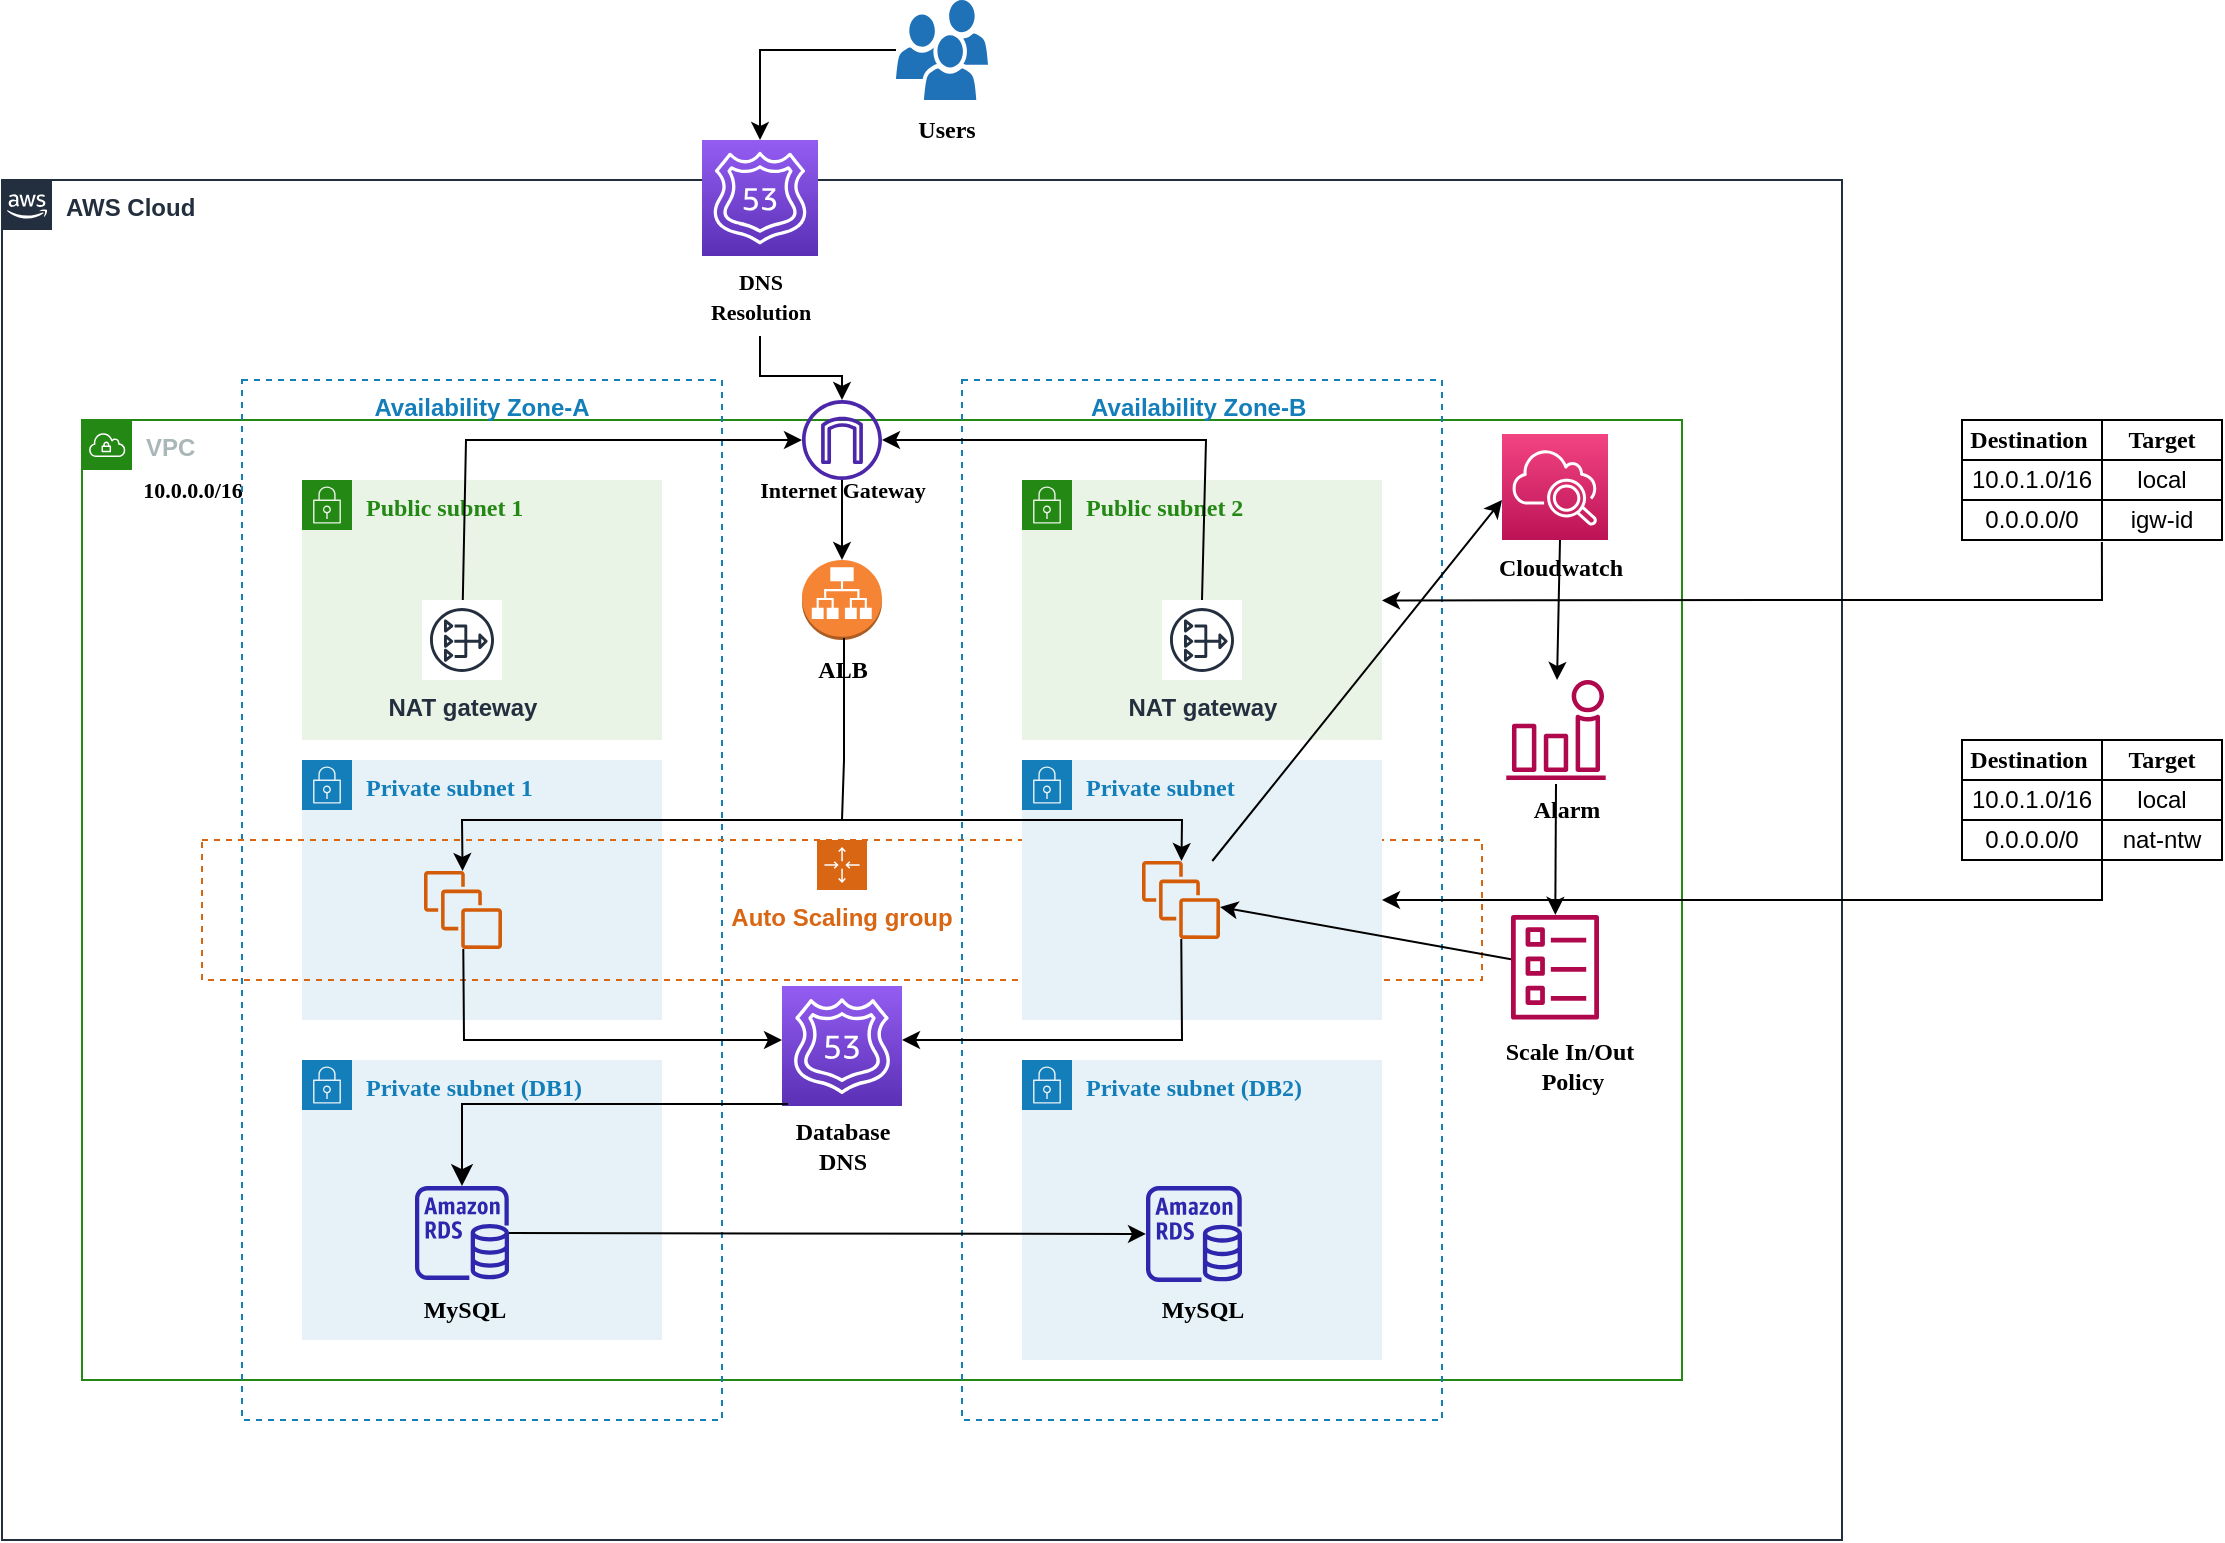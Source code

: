 <mxfile version="21.1.8" type="github">
  <diagram name="Page-1" id="8JGOmtCprbF5gdT7uRdH">
    <mxGraphModel dx="1120" dy="456" grid="1" gridSize="10" guides="1" tooltips="1" connect="0" arrows="1" fold="1" page="0" pageScale="1" pageWidth="1100" pageHeight="850" background="none" math="0" shadow="0">
      <root>
        <mxCell id="0" />
        <mxCell id="1" parent="0" />
        <mxCell id="fCs8iuJNnD6mWQEemUGZ-9" value="&lt;b&gt;AWS Cloud&lt;/b&gt;" style="points=[[0,0],[0.25,0],[0.5,0],[0.75,0],[1,0],[1,0.25],[1,0.5],[1,0.75],[1,1],[0.75,1],[0.5,1],[0.25,1],[0,1],[0,0.75],[0,0.5],[0,0.25]];outlineConnect=0;gradientColor=none;html=1;whiteSpace=wrap;fontSize=12;fontStyle=0;container=1;pointerEvents=0;collapsible=0;recursiveResize=0;shape=mxgraph.aws4.group;grIcon=mxgraph.aws4.group_aws_cloud_alt;strokeColor=#232F3E;fillColor=none;verticalAlign=top;align=left;spacingLeft=30;fontColor=#232F3E;dashed=0;" parent="1" vertex="1">
          <mxGeometry x="80" y="120" width="920" height="680" as="geometry" />
        </mxCell>
        <mxCell id="fCs8iuJNnD6mWQEemUGZ-10" value="" style="sketch=0;points=[[0,0,0],[0.25,0,0],[0.5,0,0],[0.75,0,0],[1,0,0],[0,1,0],[0.25,1,0],[0.5,1,0],[0.75,1,0],[1,1,0],[0,0.25,0],[0,0.5,0],[0,0.75,0],[1,0.25,0],[1,0.5,0],[1,0.75,0]];outlineConnect=0;fontColor=#232F3E;gradientColor=#945DF2;gradientDirection=north;fillColor=#5A30B5;strokeColor=#ffffff;dashed=0;verticalLabelPosition=bottom;verticalAlign=top;align=center;html=1;fontSize=12;fontStyle=0;aspect=fixed;shape=mxgraph.aws4.resourceIcon;resIcon=mxgraph.aws4.route_53;" parent="fCs8iuJNnD6mWQEemUGZ-9" vertex="1">
          <mxGeometry x="350" y="-20" width="58" height="58" as="geometry" />
        </mxCell>
        <mxCell id="fCs8iuJNnD6mWQEemUGZ-27" value="" style="edgeStyle=orthogonalEdgeStyle;rounded=0;orthogonalLoop=1;jettySize=auto;html=1;" parent="fCs8iuJNnD6mWQEemUGZ-9" source="fCs8iuJNnD6mWQEemUGZ-11" target="fCs8iuJNnD6mWQEemUGZ-18" edge="1">
          <mxGeometry relative="1" as="geometry" />
        </mxCell>
        <mxCell id="fCs8iuJNnD6mWQEemUGZ-11" value="&lt;font style=&quot;font-size: 11px;&quot; face=&quot;Times New Roman&quot;&gt;&lt;b&gt;DNS&lt;br&gt;Resolution&lt;/b&gt;&lt;/font&gt;" style="text;html=1;align=center;verticalAlign=middle;resizable=0;points=[];autosize=1;strokeColor=none;fillColor=none;" parent="fCs8iuJNnD6mWQEemUGZ-9" vertex="1">
          <mxGeometry x="344" y="38" width="70" height="40" as="geometry" />
        </mxCell>
        <mxCell id="fCs8iuJNnD6mWQEemUGZ-12" value="&lt;b&gt;VPC&lt;/b&gt;" style="points=[[0,0],[0.25,0],[0.5,0],[0.75,0],[1,0],[1,0.25],[1,0.5],[1,0.75],[1,1],[0.75,1],[0.5,1],[0.25,1],[0,1],[0,0.75],[0,0.5],[0,0.25]];outlineConnect=0;gradientColor=none;html=1;whiteSpace=wrap;fontSize=12;fontStyle=0;container=1;pointerEvents=0;collapsible=0;recursiveResize=0;shape=mxgraph.aws4.group;grIcon=mxgraph.aws4.group_vpc;strokeColor=#248814;fillColor=none;verticalAlign=top;align=left;spacingLeft=30;fontColor=#AAB7B8;dashed=0;" parent="fCs8iuJNnD6mWQEemUGZ-9" vertex="1">
          <mxGeometry x="40" y="120" width="800" height="480" as="geometry" />
        </mxCell>
        <mxCell id="fCs8iuJNnD6mWQEemUGZ-13" value="&lt;font style=&quot;font-size: 11px;&quot; face=&quot;Times New Roman&quot;&gt;&lt;b&gt;10.0.0.0/16&lt;/b&gt;&lt;/font&gt;" style="text;html=1;align=center;verticalAlign=middle;resizable=0;points=[];autosize=1;strokeColor=none;fillColor=none;" parent="fCs8iuJNnD6mWQEemUGZ-12" vertex="1">
          <mxGeometry x="20" y="20" width="70" height="30" as="geometry" />
        </mxCell>
        <mxCell id="fCs8iuJNnD6mWQEemUGZ-23" value="&lt;font style=&quot;font-size: 11px;&quot; face=&quot;Times New Roman&quot;&gt;&lt;b&gt;Internet Gateway&lt;/b&gt;&lt;/font&gt;" style="text;html=1;align=center;verticalAlign=middle;resizable=0;points=[];autosize=1;strokeColor=none;fillColor=none;" parent="fCs8iuJNnD6mWQEemUGZ-12" vertex="1">
          <mxGeometry x="325" y="20" width="110" height="30" as="geometry" />
        </mxCell>
        <mxCell id="fCs8iuJNnD6mWQEemUGZ-24" value="&lt;b&gt;Availability Zone-A&lt;/b&gt;" style="fillColor=none;strokeColor=#147EBA;dashed=1;verticalAlign=top;fontStyle=0;fontColor=#147EBA;whiteSpace=wrap;html=1;" parent="fCs8iuJNnD6mWQEemUGZ-12" vertex="1">
          <mxGeometry x="80" y="-20" width="240" height="520" as="geometry" />
        </mxCell>
        <mxCell id="fCs8iuJNnD6mWQEemUGZ-18" value="" style="sketch=0;outlineConnect=0;fontColor=#232F3E;gradientColor=none;fillColor=#4D27AA;strokeColor=none;dashed=0;verticalLabelPosition=bottom;verticalAlign=top;align=center;html=1;fontSize=12;fontStyle=0;aspect=fixed;pointerEvents=1;shape=mxgraph.aws4.internet_gateway;" parent="fCs8iuJNnD6mWQEemUGZ-12" vertex="1">
          <mxGeometry x="360" y="-10" width="40" height="40" as="geometry" />
        </mxCell>
        <mxCell id="gvYNi_UCrCvsKIcEG4fX-1" value="&lt;font style=&quot;font-size: 12px;&quot; face=&quot;Times New Roman&quot;&gt;&lt;b&gt;Public subnet 1&lt;/b&gt;&lt;/font&gt;" style="points=[[0,0],[0.25,0],[0.5,0],[0.75,0],[1,0],[1,0.25],[1,0.5],[1,0.75],[1,1],[0.75,1],[0.5,1],[0.25,1],[0,1],[0,0.75],[0,0.5],[0,0.25]];outlineConnect=0;gradientColor=none;html=1;whiteSpace=wrap;fontSize=12;fontStyle=0;container=1;pointerEvents=0;collapsible=0;recursiveResize=0;shape=mxgraph.aws4.group;grIcon=mxgraph.aws4.group_security_group;grStroke=0;strokeColor=#248814;fillColor=#E9F3E6;verticalAlign=top;align=left;spacingLeft=30;fontColor=#248814;dashed=0;" vertex="1" parent="fCs8iuJNnD6mWQEemUGZ-12">
          <mxGeometry x="110" y="30" width="180" height="130" as="geometry" />
        </mxCell>
        <mxCell id="gvYNi_UCrCvsKIcEG4fX-3" value="&lt;font face=&quot;Times New Roman&quot;&gt;&lt;b&gt;Private subnet 1&lt;/b&gt;&lt;/font&gt;" style="points=[[0,0],[0.25,0],[0.5,0],[0.75,0],[1,0],[1,0.25],[1,0.5],[1,0.75],[1,1],[0.75,1],[0.5,1],[0.25,1],[0,1],[0,0.75],[0,0.5],[0,0.25]];outlineConnect=0;gradientColor=none;html=1;whiteSpace=wrap;fontSize=12;fontStyle=0;container=1;pointerEvents=0;collapsible=0;recursiveResize=0;shape=mxgraph.aws4.group;grIcon=mxgraph.aws4.group_security_group;grStroke=0;strokeColor=#147EBA;fillColor=#E6F2F8;verticalAlign=top;align=left;spacingLeft=30;fontColor=#147EBA;dashed=0;" vertex="1" parent="fCs8iuJNnD6mWQEemUGZ-12">
          <mxGeometry x="110" y="170" width="180" height="130" as="geometry" />
        </mxCell>
        <mxCell id="gvYNi_UCrCvsKIcEG4fX-5" value="&lt;font face=&quot;Times New Roman&quot;&gt;&lt;b&gt;Private subnet (DB1)&lt;/b&gt;&lt;/font&gt;" style="points=[[0,0],[0.25,0],[0.5,0],[0.75,0],[1,0],[1,0.25],[1,0.5],[1,0.75],[1,1],[0.75,1],[0.5,1],[0.25,1],[0,1],[0,0.75],[0,0.5],[0,0.25]];outlineConnect=0;gradientColor=none;html=1;whiteSpace=wrap;fontSize=12;fontStyle=0;container=1;pointerEvents=0;collapsible=0;recursiveResize=0;shape=mxgraph.aws4.group;grIcon=mxgraph.aws4.group_security_group;grStroke=0;strokeColor=#147EBA;fillColor=#E6F2F8;verticalAlign=top;align=left;spacingLeft=30;fontColor=#147EBA;dashed=0;" vertex="1" parent="fCs8iuJNnD6mWQEemUGZ-12">
          <mxGeometry x="110" y="320" width="180" height="140" as="geometry" />
        </mxCell>
        <mxCell id="gvYNi_UCrCvsKIcEG4fX-105" value="" style="sketch=0;outlineConnect=0;fontColor=#232F3E;gradientColor=none;fillColor=#2E27AD;strokeColor=none;dashed=0;verticalLabelPosition=bottom;verticalAlign=top;align=center;html=1;fontSize=12;fontStyle=0;aspect=fixed;pointerEvents=1;shape=mxgraph.aws4.rds_instance;" vertex="1" parent="gvYNi_UCrCvsKIcEG4fX-5">
          <mxGeometry x="56.5" y="63" width="47" height="47" as="geometry" />
        </mxCell>
        <mxCell id="gvYNi_UCrCvsKIcEG4fX-108" value="&lt;b&gt;&lt;font face=&quot;Times New Roman&quot;&gt;MySQL&lt;/font&gt;&lt;/b&gt;" style="text;html=1;align=center;verticalAlign=middle;resizable=0;points=[];autosize=1;strokeColor=none;fillColor=none;" vertex="1" parent="gvYNi_UCrCvsKIcEG4fX-5">
          <mxGeometry x="50.5" y="110" width="60" height="30" as="geometry" />
        </mxCell>
        <mxCell id="gvYNi_UCrCvsKIcEG4fX-43" value="" style="edgeStyle=none;orthogonalLoop=1;jettySize=auto;html=1;rounded=0;entryX=0;entryY=0.5;entryDx=0;entryDy=0;entryPerimeter=0;" edge="1" parent="fCs8iuJNnD6mWQEemUGZ-12" source="gvYNi_UCrCvsKIcEG4fX-46" target="fCs8iuJNnD6mWQEemUGZ-18">
          <mxGeometry width="100" relative="1" as="geometry">
            <mxPoint x="300" y="10" as="sourcePoint" />
            <mxPoint x="192.25" y="90" as="targetPoint" />
            <Array as="points">
              <mxPoint x="192" y="10" />
            </Array>
          </mxGeometry>
        </mxCell>
        <mxCell id="gvYNi_UCrCvsKIcEG4fX-46" value="&lt;b&gt;NAT gateway&lt;/b&gt;" style="sketch=0;outlineConnect=0;fontColor=#232F3E;gradientColor=none;strokeColor=#232F3E;fillColor=#ffffff;dashed=0;verticalLabelPosition=bottom;verticalAlign=top;align=center;html=1;fontSize=12;fontStyle=0;aspect=fixed;shape=mxgraph.aws4.resourceIcon;resIcon=mxgraph.aws4.nat_gateway;" vertex="1" parent="fCs8iuJNnD6mWQEemUGZ-12">
          <mxGeometry x="170" y="90" width="40" height="40" as="geometry" />
        </mxCell>
        <mxCell id="gvYNi_UCrCvsKIcEG4fX-68" value="" style="outlineConnect=0;dashed=0;verticalLabelPosition=bottom;verticalAlign=top;align=center;html=1;shape=mxgraph.aws3.application_load_balancer;fillColor=#F58534;gradientColor=none;" vertex="1" parent="fCs8iuJNnD6mWQEemUGZ-12">
          <mxGeometry x="360" y="70" width="40" height="40" as="geometry" />
        </mxCell>
        <mxCell id="gvYNi_UCrCvsKIcEG4fX-71" value="" style="sketch=0;outlineConnect=0;fontColor=#232F3E;gradientColor=none;fillColor=#D45B07;strokeColor=none;dashed=0;verticalLabelPosition=bottom;verticalAlign=top;align=center;html=1;fontSize=12;fontStyle=0;aspect=fixed;pointerEvents=1;shape=mxgraph.aws4.instances;" vertex="1" parent="fCs8iuJNnD6mWQEemUGZ-12">
          <mxGeometry x="171" y="225.5" width="39" height="39" as="geometry" />
        </mxCell>
        <mxCell id="gvYNi_UCrCvsKIcEG4fX-76" value="&lt;b&gt;Auto Scaling group&lt;/b&gt;" style="points=[[0,0],[0.25,0],[0.5,0],[0.75,0],[1,0],[1,0.25],[1,0.5],[1,0.75],[1,1],[0.75,1],[0.5,1],[0.25,1],[0,1],[0,0.75],[0,0.5],[0,0.25]];outlineConnect=0;gradientColor=none;html=1;whiteSpace=wrap;fontSize=12;fontStyle=0;container=1;pointerEvents=0;collapsible=0;recursiveResize=0;shape=mxgraph.aws4.groupCenter;grIcon=mxgraph.aws4.group_auto_scaling_group;grStroke=1;strokeColor=#D86613;fillColor=none;verticalAlign=top;align=center;fontColor=#D86613;dashed=1;spacingTop=25;" vertex="1" parent="fCs8iuJNnD6mWQEemUGZ-12">
          <mxGeometry x="60" y="210" width="640" height="70" as="geometry" />
        </mxCell>
        <mxCell id="gvYNi_UCrCvsKIcEG4fX-82" value="" style="edgeStyle=none;orthogonalLoop=1;jettySize=auto;html=1;rounded=0;exitX=0.52;exitY=-0.033;exitDx=0;exitDy=0;exitPerimeter=0;" edge="1" parent="fCs8iuJNnD6mWQEemUGZ-12" source="gvYNi_UCrCvsKIcEG4fX-83" target="gvYNi_UCrCvsKIcEG4fX-71">
          <mxGeometry width="100" relative="1" as="geometry">
            <mxPoint x="320" y="170" as="sourcePoint" />
            <mxPoint x="420" y="170" as="targetPoint" />
            <Array as="points">
              <mxPoint x="381" y="170" />
              <mxPoint x="380" y="200" />
              <mxPoint x="190" y="200" />
            </Array>
          </mxGeometry>
        </mxCell>
        <mxCell id="gvYNi_UCrCvsKIcEG4fX-83" value="&lt;b&gt;&lt;font face=&quot;Times New Roman&quot;&gt;ALB&lt;/font&gt;&lt;/b&gt;" style="text;html=1;align=center;verticalAlign=middle;resizable=0;points=[];autosize=1;strokeColor=none;fillColor=none;" vertex="1" parent="fCs8iuJNnD6mWQEemUGZ-12">
          <mxGeometry x="355" y="110" width="50" height="30" as="geometry" />
        </mxCell>
        <mxCell id="gvYNi_UCrCvsKIcEG4fX-86" value="" style="sketch=0;points=[[0,0,0],[0.25,0,0],[0.5,0,0],[0.75,0,0],[1,0,0],[0,1,0],[0.25,1,0],[0.5,1,0],[0.75,1,0],[1,1,0],[0,0.25,0],[0,0.5,0],[0,0.75,0],[1,0.25,0],[1,0.5,0],[1,0.75,0]];points=[[0,0,0],[0.25,0,0],[0.5,0,0],[0.75,0,0],[1,0,0],[0,1,0],[0.25,1,0],[0.5,1,0],[0.75,1,0],[1,1,0],[0,0.25,0],[0,0.5,0],[0,0.75,0],[1,0.25,0],[1,0.5,0],[1,0.75,0]];outlineConnect=0;fontColor=#232F3E;gradientColor=#F34482;gradientDirection=north;fillColor=#BC1356;strokeColor=#ffffff;dashed=0;verticalLabelPosition=bottom;verticalAlign=top;align=center;html=1;fontSize=12;fontStyle=0;aspect=fixed;shape=mxgraph.aws4.resourceIcon;resIcon=mxgraph.aws4.cloudwatch_2;" vertex="1" parent="fCs8iuJNnD6mWQEemUGZ-12">
          <mxGeometry x="710" y="7" width="53" height="53" as="geometry" />
        </mxCell>
        <mxCell id="gvYNi_UCrCvsKIcEG4fX-87" value="" style="sketch=0;outlineConnect=0;fontColor=#232F3E;gradientColor=none;fillColor=#B0084D;strokeColor=none;dashed=0;verticalLabelPosition=bottom;verticalAlign=top;align=center;html=1;fontSize=12;fontStyle=0;aspect=fixed;pointerEvents=1;shape=mxgraph.aws4.alarm;" vertex="1" parent="fCs8iuJNnD6mWQEemUGZ-12">
          <mxGeometry x="712" y="130" width="50" height="50" as="geometry" />
        </mxCell>
        <mxCell id="gvYNi_UCrCvsKIcEG4fX-88" value="&lt;b&gt;&lt;font face=&quot;Times New Roman&quot;&gt;Cloudwatch&lt;/font&gt;&lt;/b&gt;" style="text;html=1;align=center;verticalAlign=middle;resizable=0;points=[];autosize=1;strokeColor=none;fillColor=none;" vertex="1" parent="fCs8iuJNnD6mWQEemUGZ-12">
          <mxGeometry x="694" y="59" width="90" height="30" as="geometry" />
        </mxCell>
        <mxCell id="gvYNi_UCrCvsKIcEG4fX-89" value="" style="sketch=0;outlineConnect=0;fontColor=#232F3E;gradientColor=none;fillColor=#B0084D;strokeColor=none;dashed=0;verticalLabelPosition=bottom;verticalAlign=top;align=center;html=1;fontSize=12;fontStyle=0;aspect=fixed;pointerEvents=1;shape=mxgraph.aws4.template;" vertex="1" parent="fCs8iuJNnD6mWQEemUGZ-12">
          <mxGeometry x="714.5" y="247.2" width="44" height="52.8" as="geometry" />
        </mxCell>
        <mxCell id="gvYNi_UCrCvsKIcEG4fX-90" value="&lt;font face=&quot;Times New Roman&quot;&gt;&lt;b&gt;Alarm&lt;/b&gt;&lt;/font&gt;" style="text;html=1;align=center;verticalAlign=middle;resizable=0;points=[];autosize=1;strokeColor=none;fillColor=none;" vertex="1" parent="fCs8iuJNnD6mWQEemUGZ-12">
          <mxGeometry x="712" y="180" width="60" height="30" as="geometry" />
        </mxCell>
        <mxCell id="gvYNi_UCrCvsKIcEG4fX-91" value="&lt;b&gt;&lt;font face=&quot;Times New Roman&quot;&gt;Scale In/Out&amp;nbsp;&lt;br&gt;Policy&lt;/font&gt;&lt;/b&gt;" style="text;html=1;align=center;verticalAlign=middle;resizable=0;points=[];autosize=1;strokeColor=none;fillColor=none;" vertex="1" parent="fCs8iuJNnD6mWQEemUGZ-12">
          <mxGeometry x="700" y="303" width="90" height="40" as="geometry" />
        </mxCell>
        <mxCell id="gvYNi_UCrCvsKIcEG4fX-95" value="" style="edgeStyle=none;orthogonalLoop=1;jettySize=auto;html=1;rounded=0;" edge="1" parent="fCs8iuJNnD6mWQEemUGZ-12" target="gvYNi_UCrCvsKIcEG4fX-87">
          <mxGeometry width="100" relative="1" as="geometry">
            <mxPoint x="739" y="60" as="sourcePoint" />
            <mxPoint x="790" y="110" as="targetPoint" />
            <Array as="points" />
          </mxGeometry>
        </mxCell>
        <mxCell id="gvYNi_UCrCvsKIcEG4fX-96" value="" style="edgeStyle=none;orthogonalLoop=1;jettySize=auto;html=1;rounded=0;exitX=0.5;exitY=1.04;exitDx=0;exitDy=0;exitPerimeter=0;" edge="1" parent="fCs8iuJNnD6mWQEemUGZ-12" source="gvYNi_UCrCvsKIcEG4fX-87" target="gvYNi_UCrCvsKIcEG4fX-89">
          <mxGeometry width="100" relative="1" as="geometry">
            <mxPoint x="740" y="220" as="sourcePoint" />
            <mxPoint x="840" y="220" as="targetPoint" />
            <Array as="points" />
          </mxGeometry>
        </mxCell>
        <mxCell id="gvYNi_UCrCvsKIcEG4fX-99" value="" style="sketch=0;points=[[0,0,0],[0.25,0,0],[0.5,0,0],[0.75,0,0],[1,0,0],[0,1,0],[0.25,1,0],[0.5,1,0],[0.75,1,0],[1,1,0],[0,0.25,0],[0,0.5,0],[0,0.75,0],[1,0.25,0],[1,0.5,0],[1,0.75,0]];outlineConnect=0;fontColor=#232F3E;gradientColor=#945DF2;gradientDirection=north;fillColor=#5A30B5;strokeColor=#ffffff;dashed=0;verticalLabelPosition=bottom;verticalAlign=top;align=center;html=1;fontSize=12;fontStyle=0;aspect=fixed;shape=mxgraph.aws4.resourceIcon;resIcon=mxgraph.aws4.route_53;" vertex="1" parent="fCs8iuJNnD6mWQEemUGZ-12">
          <mxGeometry x="350" y="283" width="60" height="60" as="geometry" />
        </mxCell>
        <mxCell id="gvYNi_UCrCvsKIcEG4fX-103" value="&lt;b&gt;&lt;font face=&quot;Times New Roman&quot;&gt;Database&lt;br&gt;DNS&lt;/font&gt;&lt;/b&gt;" style="text;html=1;align=center;verticalAlign=middle;resizable=0;points=[];autosize=1;strokeColor=none;fillColor=none;" vertex="1" parent="fCs8iuJNnD6mWQEemUGZ-12">
          <mxGeometry x="345" y="343" width="70" height="40" as="geometry" />
        </mxCell>
        <mxCell id="gvYNi_UCrCvsKIcEG4fX-106" value="" style="edgeStyle=segmentEdgeStyle;endArrow=classic;html=1;curved=0;rounded=0;endSize=8;startSize=8;sourcePerimeterSpacing=0;targetPerimeterSpacing=0;exitX=0.114;exitY=-0.025;exitDx=0;exitDy=0;exitPerimeter=0;" edge="1" parent="fCs8iuJNnD6mWQEemUGZ-12" source="gvYNi_UCrCvsKIcEG4fX-103" target="gvYNi_UCrCvsKIcEG4fX-105">
          <mxGeometry width="100" relative="1" as="geometry">
            <mxPoint x="290" y="320" as="sourcePoint" />
            <mxPoint x="390" y="360" as="targetPoint" />
            <Array as="points" />
          </mxGeometry>
        </mxCell>
        <mxCell id="gvYNi_UCrCvsKIcEG4fX-48" value="&lt;b&gt;Availability Zone-B&amp;nbsp;&lt;/b&gt;" style="fillColor=none;strokeColor=#147EBA;dashed=1;verticalAlign=top;fontStyle=0;fontColor=#147EBA;whiteSpace=wrap;html=1;" vertex="1" parent="fCs8iuJNnD6mWQEemUGZ-9">
          <mxGeometry x="480" y="100" width="240" height="520" as="geometry" />
        </mxCell>
        <mxCell id="gvYNi_UCrCvsKIcEG4fX-60" value="&lt;font style=&quot;font-size: 12px;&quot; face=&quot;Times New Roman&quot;&gt;&lt;b&gt;Public subnet 2&lt;/b&gt;&lt;/font&gt;" style="points=[[0,0],[0.25,0],[0.5,0],[0.75,0],[1,0],[1,0.25],[1,0.5],[1,0.75],[1,1],[0.75,1],[0.5,1],[0.25,1],[0,1],[0,0.75],[0,0.5],[0,0.25]];outlineConnect=0;gradientColor=none;html=1;whiteSpace=wrap;fontSize=12;fontStyle=0;container=1;pointerEvents=0;collapsible=0;recursiveResize=0;shape=mxgraph.aws4.group;grIcon=mxgraph.aws4.group_security_group;grStroke=0;strokeColor=#248814;fillColor=#E9F3E6;verticalAlign=top;align=left;spacingLeft=30;fontColor=#248814;dashed=0;" vertex="1" parent="fCs8iuJNnD6mWQEemUGZ-9">
          <mxGeometry x="510" y="150" width="180" height="130" as="geometry" />
        </mxCell>
        <mxCell id="gvYNi_UCrCvsKIcEG4fX-62" value="&lt;font face=&quot;Times New Roman&quot;&gt;&lt;b&gt;Private subnet (DB2)&lt;/b&gt;&lt;/font&gt;" style="points=[[0,0],[0.25,0],[0.5,0],[0.75,0],[1,0],[1,0.25],[1,0.5],[1,0.75],[1,1],[0.75,1],[0.5,1],[0.25,1],[0,1],[0,0.75],[0,0.5],[0,0.25]];outlineConnect=0;gradientColor=none;html=1;whiteSpace=wrap;fontSize=12;fontStyle=0;container=1;pointerEvents=0;collapsible=0;recursiveResize=0;shape=mxgraph.aws4.group;grIcon=mxgraph.aws4.group_security_group;grStroke=0;strokeColor=#147EBA;fillColor=#E6F2F8;verticalAlign=top;align=left;spacingLeft=30;fontColor=#147EBA;dashed=0;" vertex="1" parent="fCs8iuJNnD6mWQEemUGZ-9">
          <mxGeometry x="510" y="440" width="180" height="150" as="geometry" />
        </mxCell>
        <mxCell id="gvYNi_UCrCvsKIcEG4fX-104" value="" style="sketch=0;outlineConnect=0;fontColor=#232F3E;gradientColor=none;fillColor=#2E27AD;strokeColor=none;dashed=0;verticalLabelPosition=bottom;verticalAlign=top;align=center;html=1;fontSize=12;fontStyle=0;aspect=fixed;pointerEvents=1;shape=mxgraph.aws4.rds_instance;" vertex="1" parent="gvYNi_UCrCvsKIcEG4fX-62">
          <mxGeometry x="62" y="63" width="48" height="48" as="geometry" />
        </mxCell>
        <mxCell id="gvYNi_UCrCvsKIcEG4fX-63" value="&lt;b&gt;NAT gateway&lt;/b&gt;" style="sketch=0;outlineConnect=0;fontColor=#232F3E;gradientColor=none;strokeColor=#232F3E;fillColor=#ffffff;dashed=0;verticalLabelPosition=bottom;verticalAlign=top;align=center;html=1;fontSize=12;fontStyle=0;aspect=fixed;shape=mxgraph.aws4.resourceIcon;resIcon=mxgraph.aws4.nat_gateway;" vertex="1" parent="fCs8iuJNnD6mWQEemUGZ-9">
          <mxGeometry x="580" y="210" width="40" height="40" as="geometry" />
        </mxCell>
        <mxCell id="gvYNi_UCrCvsKIcEG4fX-64" value="" style="edgeStyle=none;orthogonalLoop=1;jettySize=auto;html=1;rounded=0;" edge="1" parent="fCs8iuJNnD6mWQEemUGZ-9" target="fCs8iuJNnD6mWQEemUGZ-18">
          <mxGeometry width="100" relative="1" as="geometry">
            <mxPoint x="600" y="210" as="sourcePoint" />
            <mxPoint x="770" y="130" as="targetPoint" />
            <Array as="points">
              <mxPoint x="602" y="130" />
            </Array>
          </mxGeometry>
        </mxCell>
        <mxCell id="gvYNi_UCrCvsKIcEG4fX-107" value="" style="edgeStyle=none;orthogonalLoop=1;jettySize=auto;html=1;rounded=0;" edge="1" parent="fCs8iuJNnD6mWQEemUGZ-9" source="gvYNi_UCrCvsKIcEG4fX-105" target="gvYNi_UCrCvsKIcEG4fX-104">
          <mxGeometry width="100" relative="1" as="geometry">
            <mxPoint x="340" y="520" as="sourcePoint" />
            <mxPoint x="440" y="520" as="targetPoint" />
            <Array as="points" />
          </mxGeometry>
        </mxCell>
        <mxCell id="gvYNi_UCrCvsKIcEG4fX-111" value="&lt;b&gt;&lt;font face=&quot;Times New Roman&quot;&gt;MySQL&lt;/font&gt;&lt;/b&gt;" style="text;html=1;align=center;verticalAlign=middle;resizable=0;points=[];autosize=1;strokeColor=none;fillColor=none;" vertex="1" parent="fCs8iuJNnD6mWQEemUGZ-9">
          <mxGeometry x="570" y="550" width="60" height="30" as="geometry" />
        </mxCell>
        <mxCell id="fCs8iuJNnD6mWQEemUGZ-15" style="edgeStyle=orthogonalEdgeStyle;rounded=0;orthogonalLoop=1;jettySize=auto;html=1;entryX=0.5;entryY=0;entryDx=0;entryDy=0;entryPerimeter=0;" parent="1" source="fCs8iuJNnD6mWQEemUGZ-14" target="fCs8iuJNnD6mWQEemUGZ-10" edge="1">
          <mxGeometry relative="1" as="geometry" />
        </mxCell>
        <mxCell id="fCs8iuJNnD6mWQEemUGZ-14" value="" style="sketch=0;pointerEvents=1;shadow=0;dashed=0;html=1;strokeColor=none;labelPosition=center;verticalLabelPosition=bottom;verticalAlign=top;outlineConnect=0;align=center;shape=mxgraph.office.users.users;fillColor=#2072B8;" parent="1" vertex="1">
          <mxGeometry x="527" y="30" width="46" height="50" as="geometry" />
        </mxCell>
        <mxCell id="fCs8iuJNnD6mWQEemUGZ-17" value="&lt;font style=&quot;font-size: 12px;&quot; face=&quot;Times New Roman&quot;&gt;&lt;b&gt;Users&lt;/b&gt;&lt;/font&gt;" style="text;html=1;align=center;verticalAlign=middle;resizable=0;points=[];autosize=1;strokeColor=none;fillColor=none;" parent="1" vertex="1">
          <mxGeometry x="527" y="80" width="50" height="30" as="geometry" />
        </mxCell>
        <mxCell id="gvYNi_UCrCvsKIcEG4fX-16" value="" style="shape=table;startSize=0;container=1;collapsible=0;childLayout=tableLayout;" vertex="1" parent="1">
          <mxGeometry x="1060" y="240" width="130" height="60" as="geometry" />
        </mxCell>
        <mxCell id="gvYNi_UCrCvsKIcEG4fX-17" value="" style="shape=tableRow;horizontal=0;startSize=0;swimlaneHead=0;swimlaneBody=0;strokeColor=inherit;top=0;left=0;bottom=0;right=0;collapsible=0;dropTarget=0;fillColor=none;points=[[0,0.5],[1,0.5]];portConstraint=eastwest;" vertex="1" parent="gvYNi_UCrCvsKIcEG4fX-16">
          <mxGeometry width="130" height="20" as="geometry" />
        </mxCell>
        <mxCell id="gvYNi_UCrCvsKIcEG4fX-18" value="&lt;font face=&quot;Times New Roman&quot;&gt;&lt;b&gt;&amp;nbsp;Destination&lt;span style=&quot;white-space: pre;&quot;&gt;	&lt;/span&gt;&lt;span style=&quot;white-space: pre;&quot;&gt;	&lt;/span&gt;&lt;/b&gt;&lt;/font&gt;" style="shape=partialRectangle;html=1;whiteSpace=wrap;connectable=0;strokeColor=inherit;overflow=hidden;fillColor=none;top=0;left=0;bottom=0;right=0;pointerEvents=1;" vertex="1" parent="gvYNi_UCrCvsKIcEG4fX-17">
          <mxGeometry width="70" height="20" as="geometry">
            <mxRectangle width="70" height="20" as="alternateBounds" />
          </mxGeometry>
        </mxCell>
        <mxCell id="gvYNi_UCrCvsKIcEG4fX-19" value="&lt;font face=&quot;Times New Roman&quot;&gt;&lt;b&gt;Target&lt;/b&gt;&lt;/font&gt;" style="shape=partialRectangle;html=1;whiteSpace=wrap;connectable=0;strokeColor=inherit;overflow=hidden;fillColor=none;top=0;left=0;bottom=0;right=0;pointerEvents=1;" vertex="1" parent="gvYNi_UCrCvsKIcEG4fX-17">
          <mxGeometry x="70" width="60" height="20" as="geometry">
            <mxRectangle width="60" height="20" as="alternateBounds" />
          </mxGeometry>
        </mxCell>
        <mxCell id="gvYNi_UCrCvsKIcEG4fX-20" value="" style="shape=tableRow;horizontal=0;startSize=0;swimlaneHead=0;swimlaneBody=0;strokeColor=inherit;top=0;left=0;bottom=0;right=0;collapsible=0;dropTarget=0;fillColor=none;points=[[0,0.5],[1,0.5]];portConstraint=eastwest;" vertex="1" parent="gvYNi_UCrCvsKIcEG4fX-16">
          <mxGeometry y="20" width="130" height="20" as="geometry" />
        </mxCell>
        <mxCell id="gvYNi_UCrCvsKIcEG4fX-21" value="10.0.1.0/16" style="shape=partialRectangle;html=1;whiteSpace=wrap;connectable=0;strokeColor=inherit;overflow=hidden;fillColor=none;top=0;left=0;bottom=0;right=0;pointerEvents=1;" vertex="1" parent="gvYNi_UCrCvsKIcEG4fX-20">
          <mxGeometry width="70" height="20" as="geometry">
            <mxRectangle width="70" height="20" as="alternateBounds" />
          </mxGeometry>
        </mxCell>
        <mxCell id="gvYNi_UCrCvsKIcEG4fX-22" value="local" style="shape=partialRectangle;html=1;whiteSpace=wrap;connectable=0;strokeColor=inherit;overflow=hidden;fillColor=none;top=0;left=0;bottom=0;right=0;pointerEvents=1;" vertex="1" parent="gvYNi_UCrCvsKIcEG4fX-20">
          <mxGeometry x="70" width="60" height="20" as="geometry">
            <mxRectangle width="60" height="20" as="alternateBounds" />
          </mxGeometry>
        </mxCell>
        <mxCell id="gvYNi_UCrCvsKIcEG4fX-23" value="" style="shape=tableRow;horizontal=0;startSize=0;swimlaneHead=0;swimlaneBody=0;strokeColor=inherit;top=0;left=0;bottom=0;right=0;collapsible=0;dropTarget=0;fillColor=none;points=[[0,0.5],[1,0.5]];portConstraint=eastwest;" vertex="1" parent="gvYNi_UCrCvsKIcEG4fX-16">
          <mxGeometry y="40" width="130" height="20" as="geometry" />
        </mxCell>
        <mxCell id="gvYNi_UCrCvsKIcEG4fX-24" value="0.0.0.0/0" style="shape=partialRectangle;html=1;whiteSpace=wrap;connectable=0;strokeColor=inherit;overflow=hidden;fillColor=none;top=0;left=0;bottom=0;right=0;pointerEvents=1;" vertex="1" parent="gvYNi_UCrCvsKIcEG4fX-23">
          <mxGeometry width="70" height="20" as="geometry">
            <mxRectangle width="70" height="20" as="alternateBounds" />
          </mxGeometry>
        </mxCell>
        <mxCell id="gvYNi_UCrCvsKIcEG4fX-25" value="igw-id" style="shape=partialRectangle;html=1;whiteSpace=wrap;connectable=0;strokeColor=inherit;overflow=hidden;fillColor=none;top=0;left=0;bottom=0;right=0;pointerEvents=1;" vertex="1" parent="gvYNi_UCrCvsKIcEG4fX-23">
          <mxGeometry x="70" width="60" height="20" as="geometry">
            <mxRectangle width="60" height="20" as="alternateBounds" />
          </mxGeometry>
        </mxCell>
        <mxCell id="gvYNi_UCrCvsKIcEG4fX-49" value="" style="shape=table;startSize=0;container=1;collapsible=0;childLayout=tableLayout;" vertex="1" parent="1">
          <mxGeometry x="1060" y="400" width="130" height="60" as="geometry" />
        </mxCell>
        <mxCell id="gvYNi_UCrCvsKIcEG4fX-50" value="" style="shape=tableRow;horizontal=0;startSize=0;swimlaneHead=0;swimlaneBody=0;strokeColor=inherit;top=0;left=0;bottom=0;right=0;collapsible=0;dropTarget=0;fillColor=none;points=[[0,0.5],[1,0.5]];portConstraint=eastwest;" vertex="1" parent="gvYNi_UCrCvsKIcEG4fX-49">
          <mxGeometry width="130" height="20" as="geometry" />
        </mxCell>
        <mxCell id="gvYNi_UCrCvsKIcEG4fX-51" value="&lt;font face=&quot;Times New Roman&quot;&gt;&lt;b&gt;&amp;nbsp;Destination&lt;span style=&quot;white-space: pre;&quot;&gt;	&lt;/span&gt;&lt;span style=&quot;white-space: pre;&quot;&gt;	&lt;/span&gt;&lt;/b&gt;&lt;/font&gt;" style="shape=partialRectangle;html=1;whiteSpace=wrap;connectable=0;strokeColor=inherit;overflow=hidden;fillColor=none;top=0;left=0;bottom=0;right=0;pointerEvents=1;" vertex="1" parent="gvYNi_UCrCvsKIcEG4fX-50">
          <mxGeometry width="70" height="20" as="geometry">
            <mxRectangle width="70" height="20" as="alternateBounds" />
          </mxGeometry>
        </mxCell>
        <mxCell id="gvYNi_UCrCvsKIcEG4fX-52" value="&lt;font face=&quot;Times New Roman&quot;&gt;&lt;b&gt;Target&lt;/b&gt;&lt;/font&gt;" style="shape=partialRectangle;html=1;whiteSpace=wrap;connectable=0;strokeColor=inherit;overflow=hidden;fillColor=none;top=0;left=0;bottom=0;right=0;pointerEvents=1;" vertex="1" parent="gvYNi_UCrCvsKIcEG4fX-50">
          <mxGeometry x="70" width="60" height="20" as="geometry">
            <mxRectangle width="60" height="20" as="alternateBounds" />
          </mxGeometry>
        </mxCell>
        <mxCell id="gvYNi_UCrCvsKIcEG4fX-53" value="" style="shape=tableRow;horizontal=0;startSize=0;swimlaneHead=0;swimlaneBody=0;strokeColor=inherit;top=0;left=0;bottom=0;right=0;collapsible=0;dropTarget=0;fillColor=none;points=[[0,0.5],[1,0.5]];portConstraint=eastwest;" vertex="1" parent="gvYNi_UCrCvsKIcEG4fX-49">
          <mxGeometry y="20" width="130" height="20" as="geometry" />
        </mxCell>
        <mxCell id="gvYNi_UCrCvsKIcEG4fX-54" value="10.0.1.0/16" style="shape=partialRectangle;html=1;whiteSpace=wrap;connectable=0;strokeColor=inherit;overflow=hidden;fillColor=none;top=0;left=0;bottom=0;right=0;pointerEvents=1;" vertex="1" parent="gvYNi_UCrCvsKIcEG4fX-53">
          <mxGeometry width="70" height="20" as="geometry">
            <mxRectangle width="70" height="20" as="alternateBounds" />
          </mxGeometry>
        </mxCell>
        <mxCell id="gvYNi_UCrCvsKIcEG4fX-55" value="local" style="shape=partialRectangle;html=1;whiteSpace=wrap;connectable=0;strokeColor=inherit;overflow=hidden;fillColor=none;top=0;left=0;bottom=0;right=0;pointerEvents=1;" vertex="1" parent="gvYNi_UCrCvsKIcEG4fX-53">
          <mxGeometry x="70" width="60" height="20" as="geometry">
            <mxRectangle width="60" height="20" as="alternateBounds" />
          </mxGeometry>
        </mxCell>
        <mxCell id="gvYNi_UCrCvsKIcEG4fX-56" value="" style="shape=tableRow;horizontal=0;startSize=0;swimlaneHead=0;swimlaneBody=0;strokeColor=inherit;top=0;left=0;bottom=0;right=0;collapsible=0;dropTarget=0;fillColor=none;points=[[0,0.5],[1,0.5]];portConstraint=eastwest;" vertex="1" parent="gvYNi_UCrCvsKIcEG4fX-49">
          <mxGeometry y="40" width="130" height="20" as="geometry" />
        </mxCell>
        <mxCell id="gvYNi_UCrCvsKIcEG4fX-57" value="0.0.0.0/0" style="shape=partialRectangle;html=1;whiteSpace=wrap;connectable=0;strokeColor=inherit;overflow=hidden;fillColor=none;top=0;left=0;bottom=0;right=0;pointerEvents=1;" vertex="1" parent="gvYNi_UCrCvsKIcEG4fX-56">
          <mxGeometry width="70" height="20" as="geometry">
            <mxRectangle width="70" height="20" as="alternateBounds" />
          </mxGeometry>
        </mxCell>
        <mxCell id="gvYNi_UCrCvsKIcEG4fX-58" value="nat-ntw" style="shape=partialRectangle;html=1;whiteSpace=wrap;connectable=0;strokeColor=inherit;overflow=hidden;fillColor=none;top=0;left=0;bottom=0;right=0;pointerEvents=1;" vertex="1" parent="gvYNi_UCrCvsKIcEG4fX-56">
          <mxGeometry x="70" width="60" height="20" as="geometry">
            <mxRectangle width="60" height="20" as="alternateBounds" />
          </mxGeometry>
        </mxCell>
        <mxCell id="gvYNi_UCrCvsKIcEG4fX-66" value="" style="edgeStyle=none;orthogonalLoop=1;jettySize=auto;html=1;rounded=0;entryX=0.875;entryY=0.212;entryDx=0;entryDy=0;entryPerimeter=0;exitX=0.538;exitY=1.05;exitDx=0;exitDy=0;exitPerimeter=0;" edge="1" parent="1" source="gvYNi_UCrCvsKIcEG4fX-23" target="gvYNi_UCrCvsKIcEG4fX-48">
          <mxGeometry width="100" relative="1" as="geometry">
            <mxPoint x="980" y="330" as="sourcePoint" />
            <mxPoint x="1000" y="330" as="targetPoint" />
            <Array as="points">
              <mxPoint x="1130" y="330" />
              <mxPoint x="980" y="330" />
            </Array>
          </mxGeometry>
        </mxCell>
        <mxCell id="gvYNi_UCrCvsKIcEG4fX-67" value="" style="edgeStyle=none;orthogonalLoop=1;jettySize=auto;html=1;rounded=0;entryX=0.875;entryY=0.5;entryDx=0;entryDy=0;entryPerimeter=0;" edge="1" parent="1" target="gvYNi_UCrCvsKIcEG4fX-48">
          <mxGeometry width="100" relative="1" as="geometry">
            <mxPoint x="1130" y="460" as="sourcePoint" />
            <mxPoint x="770" y="476.452" as="targetPoint" />
            <Array as="points">
              <mxPoint x="1130" y="480" />
              <mxPoint x="990" y="480" />
            </Array>
          </mxGeometry>
        </mxCell>
        <mxCell id="gvYNi_UCrCvsKIcEG4fX-69" value="" style="edgeStyle=none;orthogonalLoop=1;jettySize=auto;html=1;rounded=0;" edge="1" parent="1" target="gvYNi_UCrCvsKIcEG4fX-68">
          <mxGeometry width="100" relative="1" as="geometry">
            <mxPoint x="500" y="270" as="sourcePoint" />
            <mxPoint x="570" y="300" as="targetPoint" />
            <Array as="points">
              <mxPoint x="500" y="270" />
            </Array>
          </mxGeometry>
        </mxCell>
        <mxCell id="gvYNi_UCrCvsKIcEG4fX-74" value="&lt;font face=&quot;Times New Roman&quot;&gt;&lt;b&gt;Private subnet&lt;/b&gt;&lt;/font&gt;" style="points=[[0,0],[0.25,0],[0.5,0],[0.75,0],[1,0],[1,0.25],[1,0.5],[1,0.75],[1,1],[0.75,1],[0.5,1],[0.25,1],[0,1],[0,0.75],[0,0.5],[0,0.25]];outlineConnect=0;gradientColor=none;html=1;whiteSpace=wrap;fontSize=12;fontStyle=0;container=1;pointerEvents=0;collapsible=0;recursiveResize=0;shape=mxgraph.aws4.group;grIcon=mxgraph.aws4.group_security_group;grStroke=0;strokeColor=#147EBA;fillColor=#E6F2F8;verticalAlign=top;align=left;spacingLeft=30;fontColor=#147EBA;dashed=0;" vertex="1" parent="1">
          <mxGeometry x="590" y="410" width="180" height="130" as="geometry" />
        </mxCell>
        <mxCell id="gvYNi_UCrCvsKIcEG4fX-79" value="" style="sketch=0;outlineConnect=0;fontColor=#232F3E;gradientColor=none;fillColor=#D45B07;strokeColor=none;dashed=0;verticalLabelPosition=bottom;verticalAlign=top;align=center;html=1;fontSize=12;fontStyle=0;aspect=fixed;pointerEvents=1;shape=mxgraph.aws4.instances;" vertex="1" parent="gvYNi_UCrCvsKIcEG4fX-74">
          <mxGeometry x="60" y="50.5" width="39" height="39" as="geometry" />
        </mxCell>
        <mxCell id="gvYNi_UCrCvsKIcEG4fX-85" value="" style="edgeStyle=none;orthogonalLoop=1;jettySize=auto;html=1;rounded=0;" edge="1" parent="1" target="gvYNi_UCrCvsKIcEG4fX-79">
          <mxGeometry width="100" relative="1" as="geometry">
            <mxPoint x="500" y="440" as="sourcePoint" />
            <mxPoint x="580" y="440" as="targetPoint" />
            <Array as="points">
              <mxPoint x="670" y="440" />
            </Array>
          </mxGeometry>
        </mxCell>
        <mxCell id="gvYNi_UCrCvsKIcEG4fX-97" value="" style="edgeStyle=none;orthogonalLoop=1;jettySize=auto;html=1;rounded=0;" edge="1" parent="1" source="gvYNi_UCrCvsKIcEG4fX-89" target="gvYNi_UCrCvsKIcEG4fX-79">
          <mxGeometry width="100" relative="1" as="geometry">
            <mxPoint x="770" y="530" as="sourcePoint" />
            <mxPoint x="870" y="530" as="targetPoint" />
            <Array as="points" />
          </mxGeometry>
        </mxCell>
        <mxCell id="gvYNi_UCrCvsKIcEG4fX-94" value="" style="edgeStyle=none;orthogonalLoop=1;jettySize=auto;html=1;rounded=0;" edge="1" parent="1" source="gvYNi_UCrCvsKIcEG4fX-79">
          <mxGeometry width="100" relative="1" as="geometry">
            <mxPoint x="770" y="370" as="sourcePoint" />
            <mxPoint x="830" y="280" as="targetPoint" />
            <Array as="points" />
          </mxGeometry>
        </mxCell>
        <mxCell id="gvYNi_UCrCvsKIcEG4fX-100" value="" style="edgeStyle=none;orthogonalLoop=1;jettySize=auto;html=1;rounded=0;" edge="1" parent="1" source="gvYNi_UCrCvsKIcEG4fX-71">
          <mxGeometry width="100" relative="1" as="geometry">
            <mxPoint x="410" y="550" as="sourcePoint" />
            <mxPoint x="470" y="550" as="targetPoint" />
            <Array as="points">
              <mxPoint x="311" y="550" />
            </Array>
          </mxGeometry>
        </mxCell>
        <mxCell id="gvYNi_UCrCvsKIcEG4fX-101" value="" style="edgeStyle=none;orthogonalLoop=1;jettySize=auto;html=1;rounded=0;" edge="1" parent="1" source="gvYNi_UCrCvsKIcEG4fX-79">
          <mxGeometry width="100" relative="1" as="geometry">
            <mxPoint x="490" y="540" as="sourcePoint" />
            <mxPoint x="530" y="550" as="targetPoint" />
            <Array as="points">
              <mxPoint x="670" y="550" />
            </Array>
          </mxGeometry>
        </mxCell>
      </root>
    </mxGraphModel>
  </diagram>
</mxfile>
